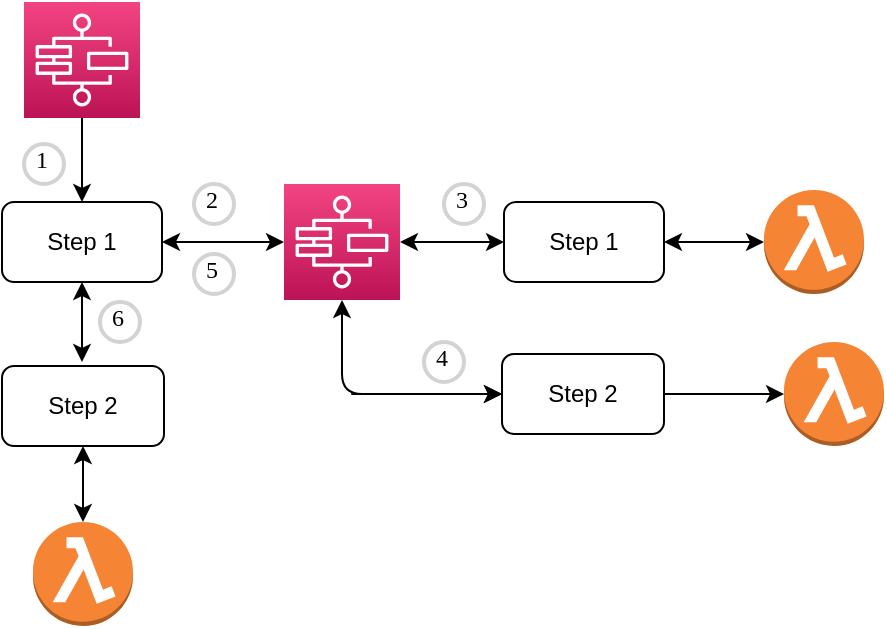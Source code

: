 <mxfile version="14.5.1" type="device"><diagram id="bqyJ3sTlRFxdEvLkthrs" name="Page-1"><mxGraphModel dx="1086" dy="798" grid="1" gridSize="10" guides="1" tooltips="1" connect="1" arrows="1" fold="1" page="1" pageScale="1" pageWidth="850" pageHeight="1100" math="0" shadow="0"><root><mxCell id="0"/><mxCell id="1" parent="0"/><mxCell id="Z3ZWID8we30DaLu6p9tT-1" value="" style="points=[[0,0,0],[0.25,0,0],[0.5,0,0],[0.75,0,0],[1,0,0],[0,1,0],[0.25,1,0],[0.5,1,0],[0.75,1,0],[1,1,0],[0,0.25,0],[0,0.5,0],[0,0.75,0],[1,0.25,0],[1,0.5,0],[1,0.75,0]];outlineConnect=0;fontColor=#232F3E;gradientColor=#F34482;gradientDirection=north;fillColor=#BC1356;strokeColor=#ffffff;dashed=0;verticalLabelPosition=bottom;verticalAlign=top;align=center;html=1;fontSize=12;fontStyle=0;aspect=fixed;shape=mxgraph.aws4.resourceIcon;resIcon=mxgraph.aws4.step_functions;" vertex="1" parent="1"><mxGeometry x="320" y="140" width="58" height="58" as="geometry"/></mxCell><mxCell id="Z3ZWID8we30DaLu6p9tT-2" value="Step 1" style="rounded=1;whiteSpace=wrap;html=1;" vertex="1" parent="1"><mxGeometry x="309" y="240" width="80" height="40" as="geometry"/></mxCell><mxCell id="Z3ZWID8we30DaLu6p9tT-3" value="" style="endArrow=classic;html=1;exitX=0.5;exitY=1;exitDx=0;exitDy=0;exitPerimeter=0;" edge="1" parent="1" source="Z3ZWID8we30DaLu6p9tT-1" target="Z3ZWID8we30DaLu6p9tT-2"><mxGeometry width="50" height="50" relative="1" as="geometry"><mxPoint x="400" y="430" as="sourcePoint"/><mxPoint x="450" y="380" as="targetPoint"/></mxGeometry></mxCell><mxCell id="Z3ZWID8we30DaLu6p9tT-5" value="" style="points=[[0,0,0],[0.25,0,0],[0.5,0,0],[0.75,0,0],[1,0,0],[0,1,0],[0.25,1,0],[0.5,1,0],[0.75,1,0],[1,1,0],[0,0.25,0],[0,0.5,0],[0,0.75,0],[1,0.25,0],[1,0.5,0],[1,0.75,0]];outlineConnect=0;fontColor=#232F3E;gradientColor=#F34482;gradientDirection=north;fillColor=#BC1356;strokeColor=#ffffff;dashed=0;verticalLabelPosition=bottom;verticalAlign=top;align=center;html=1;fontSize=12;fontStyle=0;aspect=fixed;shape=mxgraph.aws4.resourceIcon;resIcon=mxgraph.aws4.step_functions;" vertex="1" parent="1"><mxGeometry x="450" y="231" width="58" height="58" as="geometry"/></mxCell><mxCell id="Z3ZWID8we30DaLu6p9tT-7" value="" style="outlineConnect=0;dashed=0;verticalLabelPosition=bottom;verticalAlign=top;align=center;html=1;shape=mxgraph.aws3.lambda_function;fillColor=#F58534;gradientColor=none;" vertex="1" parent="1"><mxGeometry x="700" y="310" width="50" height="52" as="geometry"/></mxCell><mxCell id="Z3ZWID8we30DaLu6p9tT-8" value="" style="outlineConnect=0;dashed=0;verticalLabelPosition=bottom;verticalAlign=top;align=center;html=1;shape=mxgraph.aws3.lambda_function;fillColor=#F58534;gradientColor=none;" vertex="1" parent="1"><mxGeometry x="690" y="234" width="50" height="52" as="geometry"/></mxCell><mxCell id="Z3ZWID8we30DaLu6p9tT-10" value="" style="endArrow=classic;startArrow=classic;html=1;" edge="1" parent="1" source="Z3ZWID8we30DaLu6p9tT-26" target="Z3ZWID8we30DaLu6p9tT-8"><mxGeometry width="50" height="50" relative="1" as="geometry"><mxPoint x="400" y="430" as="sourcePoint"/><mxPoint x="450" y="380" as="targetPoint"/></mxGeometry></mxCell><mxCell id="Z3ZWID8we30DaLu6p9tT-11" value="" style="endArrow=classic;startArrow=classic;html=1;" edge="1" parent="1" source="Z3ZWID8we30DaLu6p9tT-28" target="Z3ZWID8we30DaLu6p9tT-7"><mxGeometry width="50" height="50" relative="1" as="geometry"><mxPoint x="518" y="269.25" as="sourcePoint"/><mxPoint x="580" y="267.647" as="targetPoint"/><Array as="points"><mxPoint x="479" y="336"/></Array></mxGeometry></mxCell><mxCell id="Z3ZWID8we30DaLu6p9tT-12" value="1" style="ellipse;whiteSpace=wrap;html=1;aspect=fixed;strokeWidth=2;fontFamily=Tahoma;spacingBottom=4;spacingRight=2;strokeColor=#d3d3d3;" vertex="1" parent="1"><mxGeometry x="320" y="211" width="20" height="20" as="geometry"/></mxCell><mxCell id="Z3ZWID8we30DaLu6p9tT-13" value="2" style="ellipse;whiteSpace=wrap;html=1;aspect=fixed;strokeWidth=2;fontFamily=Tahoma;spacingBottom=4;spacingRight=2;strokeColor=#d3d3d3;" vertex="1" parent="1"><mxGeometry x="405" y="231" width="20" height="20" as="geometry"/></mxCell><mxCell id="Z3ZWID8we30DaLu6p9tT-14" value="3" style="ellipse;whiteSpace=wrap;html=1;aspect=fixed;strokeWidth=2;fontFamily=Tahoma;spacingBottom=4;spacingRight=2;strokeColor=#d3d3d3;" vertex="1" parent="1"><mxGeometry x="530" y="231" width="20" height="20" as="geometry"/></mxCell><mxCell id="Z3ZWID8we30DaLu6p9tT-15" value="4" style="ellipse;whiteSpace=wrap;html=1;aspect=fixed;strokeWidth=2;fontFamily=Tahoma;spacingBottom=4;spacingRight=2;strokeColor=#d3d3d3;" vertex="1" parent="1"><mxGeometry x="520" y="310" width="20" height="20" as="geometry"/></mxCell><mxCell id="Z3ZWID8we30DaLu6p9tT-16" value="5" style="ellipse;whiteSpace=wrap;html=1;aspect=fixed;strokeWidth=2;fontFamily=Tahoma;spacingBottom=4;spacingRight=2;strokeColor=#d3d3d3;" vertex="1" parent="1"><mxGeometry x="405" y="266" width="20" height="20" as="geometry"/></mxCell><mxCell id="Z3ZWID8we30DaLu6p9tT-19" value="" style="endArrow=classic;startArrow=classic;html=1;" edge="1" parent="1" source="Z3ZWID8we30DaLu6p9tT-2" target="Z3ZWID8we30DaLu6p9tT-5"><mxGeometry width="50" height="50" relative="1" as="geometry"><mxPoint x="400" y="430" as="sourcePoint"/><mxPoint x="450" y="380" as="targetPoint"/></mxGeometry></mxCell><mxCell id="Z3ZWID8we30DaLu6p9tT-21" value="" style="endArrow=classic;startArrow=classic;html=1;" edge="1" parent="1" source="Z3ZWID8we30DaLu6p9tT-2"><mxGeometry width="50" height="50" relative="1" as="geometry"><mxPoint x="400" y="430" as="sourcePoint"/><mxPoint x="349" y="320" as="targetPoint"/></mxGeometry></mxCell><mxCell id="Z3ZWID8we30DaLu6p9tT-22" value="6" style="ellipse;whiteSpace=wrap;html=1;aspect=fixed;strokeWidth=2;fontFamily=Tahoma;spacingBottom=4;spacingRight=2;strokeColor=#d3d3d3;" vertex="1" parent="1"><mxGeometry x="358" y="290" width="20" height="20" as="geometry"/></mxCell><mxCell id="Z3ZWID8we30DaLu6p9tT-23" value="Step 2" style="rounded=1;whiteSpace=wrap;html=1;" vertex="1" parent="1"><mxGeometry x="309" y="322" width="81" height="40" as="geometry"/></mxCell><mxCell id="Z3ZWID8we30DaLu6p9tT-24" value="" style="outlineConnect=0;dashed=0;verticalLabelPosition=bottom;verticalAlign=top;align=center;html=1;shape=mxgraph.aws3.lambda_function;fillColor=#F58534;gradientColor=none;" vertex="1" parent="1"><mxGeometry x="324.5" y="400" width="50" height="52" as="geometry"/></mxCell><mxCell id="Z3ZWID8we30DaLu6p9tT-25" value="" style="endArrow=classic;startArrow=classic;html=1;entryX=0.5;entryY=1;entryDx=0;entryDy=0;" edge="1" parent="1" source="Z3ZWID8we30DaLu6p9tT-24" target="Z3ZWID8we30DaLu6p9tT-23"><mxGeometry width="50" height="50" relative="1" as="geometry"><mxPoint x="400" y="430" as="sourcePoint"/><mxPoint x="450" y="380" as="targetPoint"/></mxGeometry></mxCell><mxCell id="Z3ZWID8we30DaLu6p9tT-26" value="Step 1" style="rounded=1;whiteSpace=wrap;html=1;" vertex="1" parent="1"><mxGeometry x="560" y="240" width="80" height="40" as="geometry"/></mxCell><mxCell id="Z3ZWID8we30DaLu6p9tT-27" value="" style="endArrow=classic;startArrow=classic;html=1;" edge="1" parent="1" source="Z3ZWID8we30DaLu6p9tT-5" target="Z3ZWID8we30DaLu6p9tT-26"><mxGeometry width="50" height="50" relative="1" as="geometry"><mxPoint x="508" y="260" as="sourcePoint"/><mxPoint x="680" y="260" as="targetPoint"/></mxGeometry></mxCell><mxCell id="Z3ZWID8we30DaLu6p9tT-28" value="Step 2" style="rounded=1;whiteSpace=wrap;html=1;" vertex="1" parent="1"><mxGeometry x="559" y="316" width="81" height="40" as="geometry"/></mxCell><mxCell id="Z3ZWID8we30DaLu6p9tT-29" value="" style="endArrow=classic;startArrow=classic;html=1;" edge="1" parent="1" source="Z3ZWID8we30DaLu6p9tT-5" target="Z3ZWID8we30DaLu6p9tT-28"><mxGeometry width="50" height="50" relative="1" as="geometry"><mxPoint x="479" y="289" as="sourcePoint"/><mxPoint x="680" y="336" as="targetPoint"/><Array as="points"><mxPoint x="479" y="336"/></Array></mxGeometry></mxCell></root></mxGraphModel></diagram></mxfile>